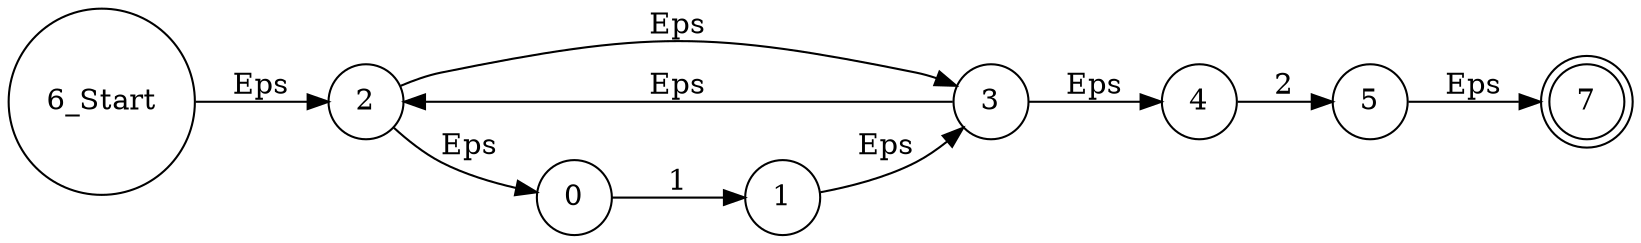 digraph nfa
{
rankdir = LR
node [shape = circle];
6[shape = circle, label = "6_Start"]
0 -> 1 [label = "1"]

1 -> 3 [label = "Eps"]

2 -> 0 [label = "Eps"]

2 -> 3 [label = "Eps"]

3 -> 2 [label = "Eps"]

3 -> 4 [label = "Eps"]

6 -> 2 [label = "Eps"]

4 -> 5 [label = "2"]

5 -> 7 [label = "Eps"]

7[shape = doublecircle]
}
